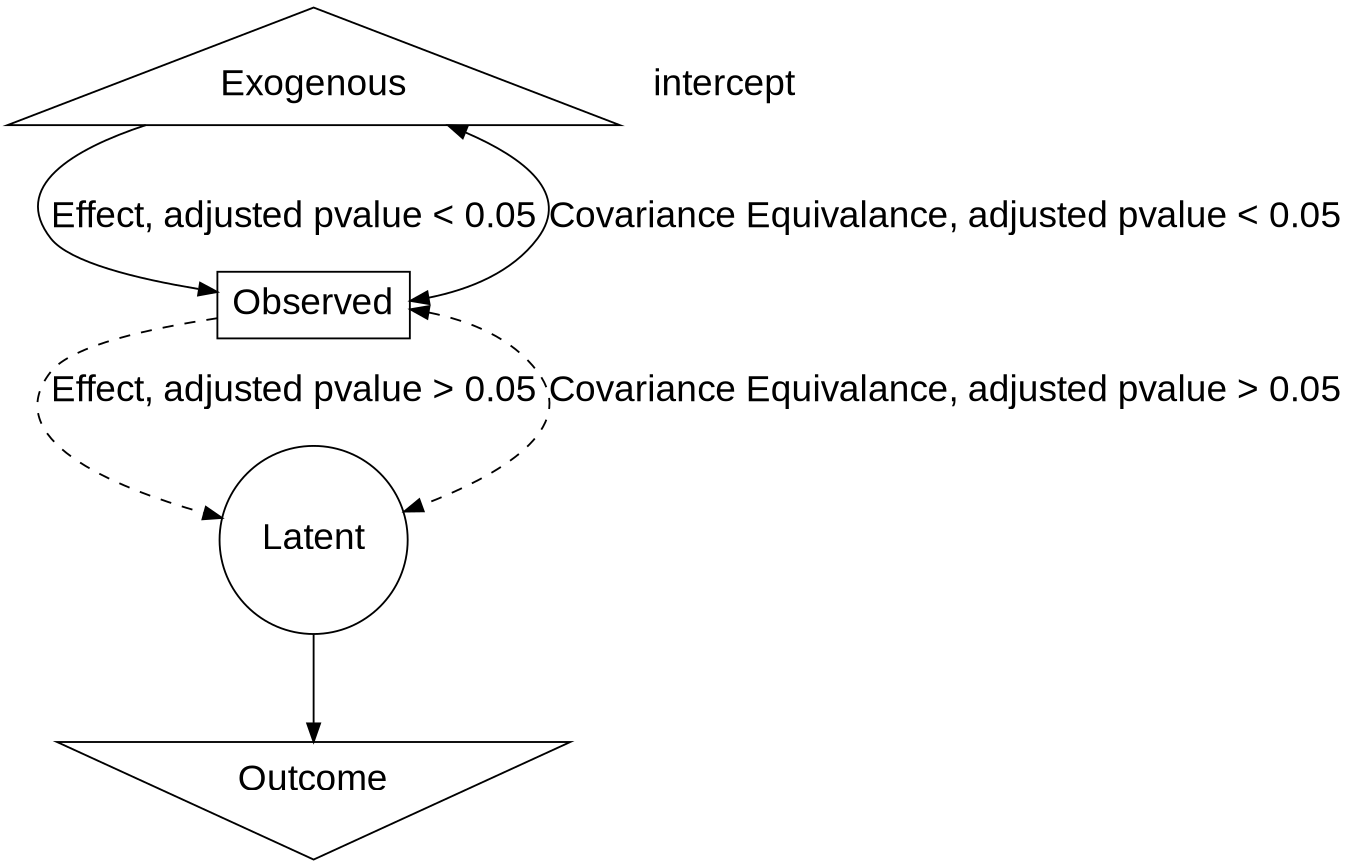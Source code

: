 digraph Ledgend {
	graph [dpi=600]
	graph [size="9,9!"]
	splines=True
	overlap=false
	node [fontname=Arial]
	edge [fontname=Arial]
	edge [fontsize=20]
	node [fillcolor=white]
	node [color=black]
	node [shape=""]
	node [style=filled]
	node [fontsize=20]
	node [shape=triangle]
	Exogenous
	node [shape=box]
	Observed
	node [shape=circle]
	Latent
	node [shape=invtriangle]
	Outcome
	node [shape=plain]
	node [fillcolor=white]
	node [color=white]
	intercept
	Exogenous -> Observed [label="Effect, adjusted pvalue < 0.05" color=black]
	Observed -> Latent [label="Effect, adjusted pvalue > 0.05" color=black style=dashed]
	Exogenous -> Observed [label="Covariance Equivalance, adjusted pvalue < 0.05" color=black dir=both]
	Observed -> Latent [label="Covariance Equivalance, adjusted pvalue > 0.05" color=black dir=both style=dashed]
	Latent -> Outcome [label="" color=black]
}
